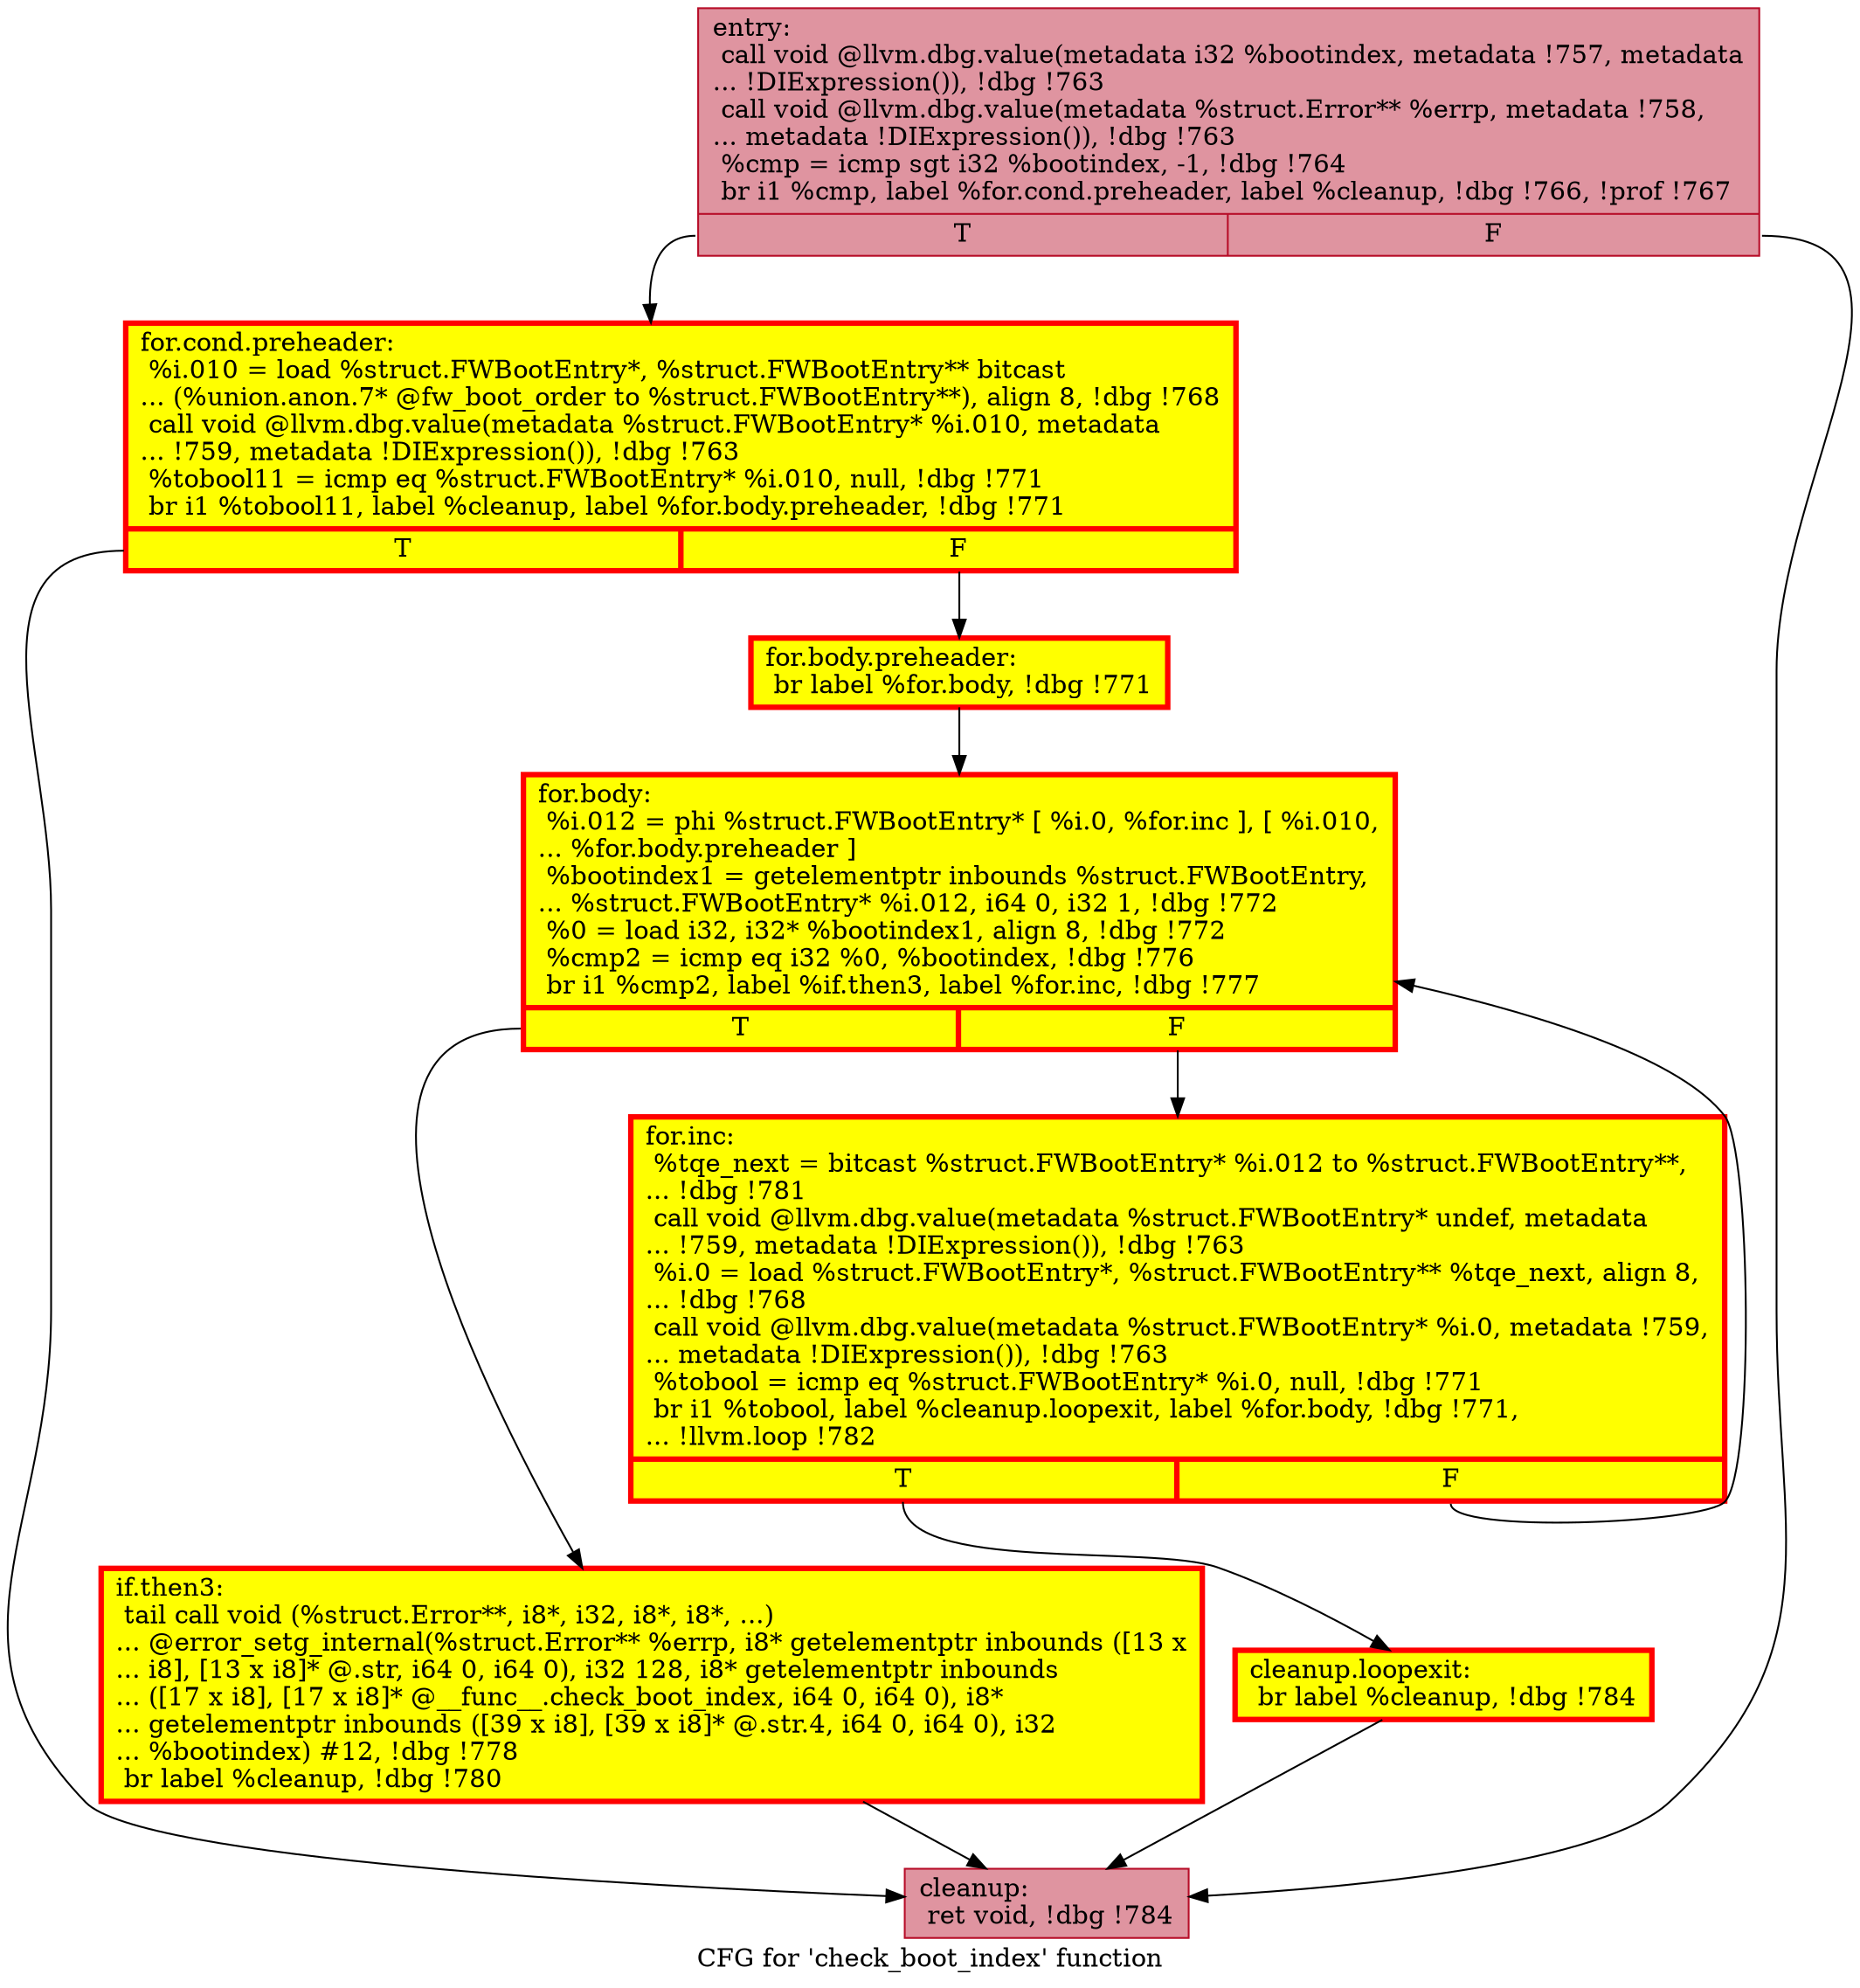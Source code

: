 digraph "CFG for 'check_boot_index' function" {
	label="CFG for 'check_boot_index' function";

	Node0x55f536ebefb0 [shape=record,color="#b70d28ff", style=filled, fillcolor="#b70d2870",label="{entry:\l  call void @llvm.dbg.value(metadata i32 %bootindex, metadata !757, metadata\l... !DIExpression()), !dbg !763\l  call void @llvm.dbg.value(metadata %struct.Error** %errp, metadata !758,\l... metadata !DIExpression()), !dbg !763\l  %cmp = icmp sgt i32 %bootindex, -1, !dbg !764\l  br i1 %cmp, label %for.cond.preheader, label %cleanup, !dbg !766, !prof !767\l|{<s0>T|<s1>F}}"];
	Node0x55f536ebefb0:s0 -> Node0x55f537069990;
	Node0x55f536ebefb0:s1 -> Node0x55f536ee07b0;
	Node0x55f537069990 [shape=record,penwidth=3.0, style="filled", color="red", fillcolor="yellow",label="{for.cond.preheader:                               \l  %i.010 = load %struct.FWBootEntry*, %struct.FWBootEntry** bitcast\l... (%union.anon.7* @fw_boot_order to %struct.FWBootEntry**), align 8, !dbg !768\l  call void @llvm.dbg.value(metadata %struct.FWBootEntry* %i.010, metadata\l... !759, metadata !DIExpression()), !dbg !763\l  %tobool11 = icmp eq %struct.FWBootEntry* %i.010, null, !dbg !771\l  br i1 %tobool11, label %cleanup, label %for.body.preheader, !dbg !771\l|{<s0>T|<s1>F}}"];
	Node0x55f537069990:s0 -> Node0x55f536ee07b0;
	Node0x55f537069990:s1 -> Node0x55f5370635f0;
	Node0x55f5370635f0 [shape=record,penwidth=3.0, style="filled", color="red", fillcolor="yellow",label="{for.body.preheader:                               \l  br label %for.body, !dbg !771\l}"];
	Node0x55f5370635f0 -> Node0x55f536ede480;
	Node0x55f536ede480 [shape=record,penwidth=3.0, style="filled", color="red", fillcolor="yellow",label="{for.body:                                         \l  %i.012 = phi %struct.FWBootEntry* [ %i.0, %for.inc ], [ %i.010,\l... %for.body.preheader ]\l  %bootindex1 = getelementptr inbounds %struct.FWBootEntry,\l... %struct.FWBootEntry* %i.012, i64 0, i32 1, !dbg !772\l  %0 = load i32, i32* %bootindex1, align 8, !dbg !772\l  %cmp2 = icmp eq i32 %0, %bootindex, !dbg !776\l  br i1 %cmp2, label %if.then3, label %for.inc, !dbg !777\l|{<s0>T|<s1>F}}"];
	Node0x55f536ede480:s0 -> Node0x55f536ede830;
	Node0x55f536ede480:s1 -> Node0x55f536ede3d0;
	Node0x55f536ede830 [shape=record,penwidth=3.0, style="filled", color="red", fillcolor="yellow",label="{if.then3:                                         \l  tail call void (%struct.Error**, i8*, i32, i8*, i8*, ...)\l... @error_setg_internal(%struct.Error** %errp, i8* getelementptr inbounds ([13 x\l... i8], [13 x i8]* @.str, i64 0, i64 0), i32 128, i8* getelementptr inbounds\l... ([17 x i8], [17 x i8]* @__func__.check_boot_index, i64 0, i64 0), i8*\l... getelementptr inbounds ([39 x i8], [39 x i8]* @.str.4, i64 0, i64 0), i32\l... %bootindex) #12, !dbg !778\l  br label %cleanup, !dbg !780\l}"];
	Node0x55f536ede830 -> Node0x55f536ee07b0;
	Node0x55f536ede3d0 [shape=record,penwidth=3.0, style="filled", color="red", fillcolor="yellow",label="{for.inc:                                          \l  %tqe_next = bitcast %struct.FWBootEntry* %i.012 to %struct.FWBootEntry**,\l... !dbg !781\l  call void @llvm.dbg.value(metadata %struct.FWBootEntry* undef, metadata\l... !759, metadata !DIExpression()), !dbg !763\l  %i.0 = load %struct.FWBootEntry*, %struct.FWBootEntry** %tqe_next, align 8,\l... !dbg !768\l  call void @llvm.dbg.value(metadata %struct.FWBootEntry* %i.0, metadata !759,\l... metadata !DIExpression()), !dbg !763\l  %tobool = icmp eq %struct.FWBootEntry* %i.0, null, !dbg !771\l  br i1 %tobool, label %cleanup.loopexit, label %for.body, !dbg !771,\l... !llvm.loop !782\l|{<s0>T|<s1>F}}"];
	Node0x55f536ede3d0:s0 -> Node0x55f536f37a20;
	Node0x55f536ede3d0:s1 -> Node0x55f536ede480;
	Node0x55f536f37a20 [shape=record,penwidth=3.0, style="filled", color="red", fillcolor="yellow",label="{cleanup.loopexit:                                 \l  br label %cleanup, !dbg !784\l}"];
	Node0x55f536f37a20 -> Node0x55f536ee07b0;
	Node0x55f536ee07b0 [shape=record,color="#b70d28ff", style=filled, fillcolor="#b70d2870",label="{cleanup:                                          \l  ret void, !dbg !784\l}"];
}
